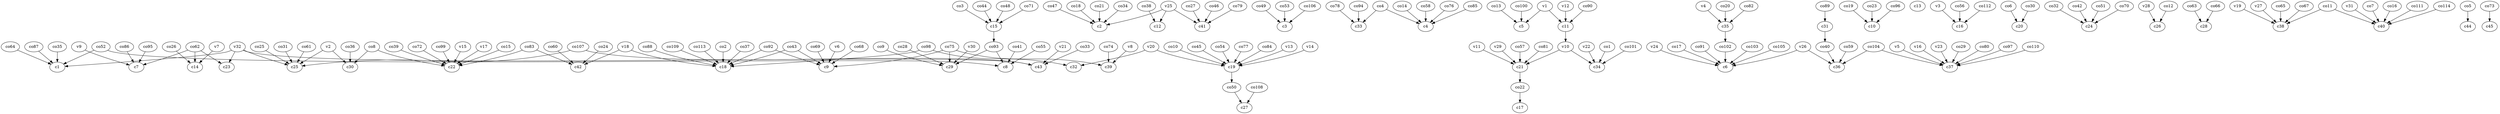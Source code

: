 strict digraph  {
c1;
c2;
c3;
c4;
c5;
c6;
c7;
c8;
c9;
c10;
c11;
c12;
c13;
c14;
c15;
c16;
c17;
c18;
c19;
c20;
c21;
c22;
c23;
c24;
c25;
c26;
c27;
c28;
c29;
c30;
c31;
c32;
c33;
c34;
c35;
c36;
c37;
c38;
c39;
c40;
c41;
c42;
c43;
c44;
c45;
v1;
v2;
v3;
v4;
v5;
v6;
v7;
v8;
v9;
v10;
v11;
v12;
v13;
v14;
v15;
v16;
v17;
v18;
v19;
v20;
v21;
v22;
v23;
v24;
v25;
v26;
v27;
v28;
v29;
v30;
v31;
v32;
co1;
co2;
co3;
co4;
co5;
co6;
co7;
co8;
co9;
co10;
co11;
co12;
co13;
co14;
co15;
co16;
co17;
co18;
co19;
co20;
co21;
co22;
co23;
co24;
co25;
co26;
co27;
co28;
co29;
co30;
co31;
co32;
co33;
co34;
co35;
co36;
co37;
co38;
co39;
co40;
co41;
co42;
co43;
co44;
co45;
co46;
co47;
co48;
co49;
co50;
co51;
co52;
co53;
co54;
co55;
co56;
co57;
co58;
co59;
co60;
co61;
co62;
co63;
co64;
co65;
co66;
co67;
co68;
co69;
co70;
co71;
co72;
co73;
co74;
co75;
co76;
co77;
co78;
co79;
co80;
co81;
co82;
co83;
co84;
co85;
co86;
co87;
co88;
co89;
co90;
co91;
co92;
co93;
co94;
co95;
co96;
co97;
co98;
co99;
co100;
co101;
co102;
co103;
co104;
co105;
co106;
co107;
co108;
co109;
co110;
co111;
co112;
co113;
co114;
c11 -> v10  [weight=1];
c15 -> co93  [weight=1];
c19 -> co50  [weight=1];
c21 -> co22  [weight=1];
c31 -> co40  [weight=1];
c35 -> co102  [weight=1];
v1 -> c5  [weight=1];
v1 -> c11  [weight=1];
v2 -> c25  [weight=1];
v2 -> c30  [weight=1];
v3 -> c16  [weight=1];
v4 -> c35  [weight=1];
v5 -> c37  [weight=1];
v6 -> c9  [weight=1];
v7 -> c14  [weight=1];
v8 -> c39  [weight=1];
v9 -> c7  [weight=1];
v10 -> c21  [weight=1];
v10 -> c34  [weight=1];
v11 -> c21  [weight=1];
v12 -> c11  [weight=1];
v13 -> c19  [weight=1];
v14 -> c19  [weight=1];
v15 -> c22  [weight=1];
v16 -> c37  [weight=1];
v17 -> c22  [weight=1];
v18 -> c42  [weight=1];
v18 -> c18  [weight=1];
v19 -> c38  [weight=1];
v20 -> c32  [weight=1];
v20 -> c19  [weight=1];
v21 -> c43  [weight=1];
v22 -> c34  [weight=1];
v23 -> c37  [weight=1];
v24 -> c6  [weight=1];
v25 -> c2  [weight=1];
v25 -> c12  [weight=1];
v25 -> c41  [weight=1];
v26 -> c36  [weight=1];
v26 -> c6  [weight=1];
v27 -> c38  [weight=1];
v28 -> c26  [weight=1];
v29 -> c21  [weight=1];
v30 -> c29  [weight=1];
v31 -> c40  [weight=1];
v32 -> c25  [weight=1];
v32 -> c1  [weight=1];
v32 -> c23  [weight=1];
v32 -> c43  [weight=1];
co1 -> c34  [weight=1];
co2 -> c18  [weight=1];
co3 -> c15  [weight=1];
co4 -> c4  [weight=1];
co4 -> c33  [weight=1];
co5 -> c44  [weight=1];
co6 -> c20  [weight=1];
co7 -> c40  [weight=1];
co8 -> c30  [weight=1];
co8 -> c22  [weight=1];
co9 -> c29  [weight=1];
co10 -> c19  [weight=1];
co11 -> c40  [weight=1];
co11 -> c38  [weight=1];
co12 -> c26  [weight=1];
co13 -> c5  [weight=1];
co14 -> c4  [weight=1];
co15 -> c22  [weight=1];
co16 -> c40  [weight=1];
co17 -> c6  [weight=1];
co18 -> c2  [weight=1];
co19 -> c10  [weight=1];
co20 -> c35  [weight=1];
co21 -> c2  [weight=1];
co22 -> c17  [weight=1];
co23 -> c10  [weight=1];
co24 -> c42  [weight=1];
co25 -> c25  [weight=1];
co26 -> c14  [weight=1];
co27 -> c41  [weight=1];
co28 -> c29  [weight=1];
co29 -> c37  [weight=1];
co30 -> c20  [weight=1];
co31 -> c25  [weight=1];
co32 -> c24  [weight=1];
co33 -> c43  [weight=1];
co34 -> c2  [weight=1];
co35 -> c1  [weight=1];
co36 -> c30  [weight=1];
co37 -> c18  [weight=1];
co38 -> c12  [weight=1];
co39 -> c22  [weight=1];
co40 -> c36  [weight=1];
co41 -> c8  [weight=1];
co42 -> c24  [weight=1];
co43 -> c18  [weight=1];
co43 -> c9  [weight=1];
co44 -> c15  [weight=1];
co45 -> c19  [weight=1];
co46 -> c41  [weight=1];
co47 -> c2  [weight=1];
co48 -> c15  [weight=1];
co49 -> c3  [weight=1];
co50 -> c27  [weight=1];
co51 -> c24  [weight=1];
co52 -> c1  [weight=1];
co52 -> c8  [weight=1];
co53 -> c3  [weight=1];
co54 -> c19  [weight=1];
co55 -> c8  [weight=1];
co56 -> c16  [weight=1];
co57 -> c21  [weight=1];
co58 -> c4  [weight=1];
co59 -> c36  [weight=1];
co60 -> c42  [weight=1];
co61 -> c25  [weight=1];
co62 -> c14  [weight=1];
co62 -> c23  [weight=1];
co62 -> c7  [weight=1];
co63 -> c28  [weight=1];
co64 -> c1  [weight=1];
co65 -> c38  [weight=1];
co66 -> c28  [weight=1];
co67 -> c38  [weight=1];
co68 -> c9  [weight=1];
co69 -> c9  [weight=1];
co70 -> c24  [weight=1];
co71 -> c15  [weight=1];
co72 -> c22  [weight=1];
co73 -> c45  [weight=1];
co74 -> c39  [weight=1];
co75 -> c39  [weight=1];
co75 -> c29  [weight=1];
co75 -> c9  [weight=1];
co76 -> c4  [weight=1];
co77 -> c19  [weight=1];
co78 -> c33  [weight=1];
co79 -> c41  [weight=1];
co80 -> c37  [weight=1];
co81 -> c21  [weight=1];
co82 -> c35  [weight=1];
co83 -> c22  [weight=1];
co83 -> c42  [weight=1];
co84 -> c19  [weight=1];
co85 -> c4  [weight=1];
co86 -> c7  [weight=1];
co87 -> c1  [weight=1];
co88 -> c18  [weight=1];
co89 -> c31  [weight=1];
co90 -> c11  [weight=1];
co91 -> c6  [weight=1];
co92 -> c9  [weight=1];
co92 -> c18  [weight=1];
co93 -> c8  [weight=1];
co93 -> c29  [weight=1];
co94 -> c33  [weight=1];
co95 -> c7  [weight=1];
co96 -> c10  [weight=1];
co97 -> c37  [weight=1];
co98 -> c18  [weight=1];
co98 -> c32  [weight=1];
co99 -> c22  [weight=1];
co100 -> c5  [weight=1];
co101 -> c34  [weight=1];
co102 -> c6  [weight=1];
co103 -> c6  [weight=1];
co104 -> c37  [weight=1];
co104 -> c36  [weight=1];
co105 -> c6  [weight=1];
co106 -> c3  [weight=1];
co107 -> c43  [weight=1];
co107 -> c25  [weight=1];
co108 -> c27  [weight=1];
co109 -> c18  [weight=1];
co110 -> c37  [weight=1];
co111 -> c40  [weight=1];
co112 -> c16  [weight=1];
co113 -> c18  [weight=1];
co114 -> c40  [weight=1];
}
